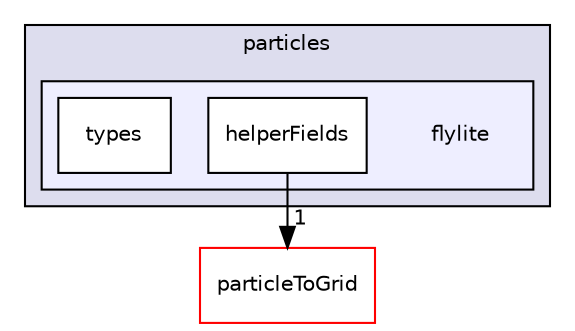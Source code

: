 digraph "/tmp/tmp.I3T9wAlo9k/picongpu/include/picongpu/particles/flylite" {
  compound=true
  node [ fontsize="10", fontname="Helvetica"];
  edge [ labelfontsize="10", labelfontname="Helvetica"];
  subgraph clusterdir_a475bf9030c01e37ca980af240402fd6 {
    graph [ bgcolor="#ddddee", pencolor="black", label="particles" fontname="Helvetica", fontsize="10", URL="dir_a475bf9030c01e37ca980af240402fd6.html"]
  subgraph clusterdir_e31077acfa5864a39c7fe450d9090216 {
    graph [ bgcolor="#eeeeff", pencolor="black", label="" URL="dir_e31077acfa5864a39c7fe450d9090216.html"];
    dir_e31077acfa5864a39c7fe450d9090216 [shape=plaintext label="flylite"];
    dir_997d949c8cf07d06a60e8c6e0baa461f [shape=box label="helperFields" color="black" fillcolor="white" style="filled" URL="dir_997d949c8cf07d06a60e8c6e0baa461f.html"];
    dir_6c2d5e6480f2fa22abf6e2d5a122ca91 [shape=box label="types" color="black" fillcolor="white" style="filled" URL="dir_6c2d5e6480f2fa22abf6e2d5a122ca91.html"];
  }
  }
  dir_5cfede4be71155a80ba519f9359717a3 [shape=box label="particleToGrid" fillcolor="white" style="filled" color="red" URL="dir_5cfede4be71155a80ba519f9359717a3.html"];
  dir_997d949c8cf07d06a60e8c6e0baa461f->dir_5cfede4be71155a80ba519f9359717a3 [headlabel="1", labeldistance=1.5 headhref="dir_000049_000066.html"];
}
